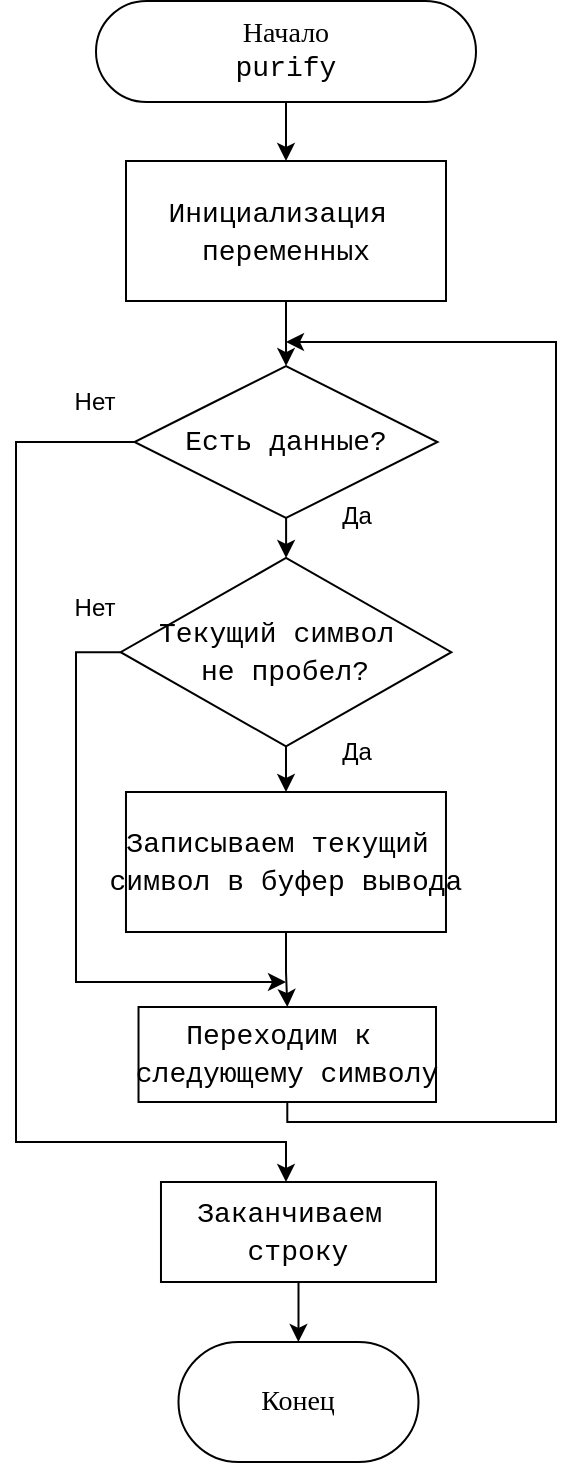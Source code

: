 <mxfile version="27.1.3">
  <diagram name="Страница — 1" id="QA3_rgYVUjgv32t3VOp6">
    <mxGraphModel dx="79" dy="916" grid="1" gridSize="10" guides="1" tooltips="1" connect="1" arrows="1" fold="1" page="1" pageScale="1" pageWidth="827" pageHeight="1169" math="0" shadow="0">
      <root>
        <mxCell id="0" />
        <mxCell id="1" parent="0" />
        <mxCell id="sS5tm8K0ARaZDzi4v3gG-77" style="edgeStyle=orthogonalEdgeStyle;rounded=0;orthogonalLoop=1;jettySize=auto;html=1;" parent="1" source="sS5tm8K0ARaZDzi4v3gG-75" target="sS5tm8K0ARaZDzi4v3gG-76" edge="1">
          <mxGeometry relative="1" as="geometry" />
        </mxCell>
        <mxCell id="sS5tm8K0ARaZDzi4v3gG-75" value="&lt;font style=&quot;background-color: light-dark(#ffffff, var(--ge-dark-color, #121212)); color: rgb(0, 0, 0);&quot;&gt;Начало&lt;/font&gt;&lt;div&gt;&lt;div style=&quot;font-family: Consolas, &amp;quot;Courier New&amp;quot;, monospace; line-height: 19px; white-space: pre;&quot;&gt;&lt;span&gt;&lt;font style=&quot;color: rgb(0, 0, 0);&quot;&gt;&lt;span&gt;purify&lt;/span&gt;&lt;/font&gt;&lt;/span&gt;&lt;/div&gt;&lt;/div&gt;" style="rounded=1;whiteSpace=wrap;html=1;arcSize=50;fontFamily=Consolas;fontSize=14;" parent="1" vertex="1">
          <mxGeometry x="1490" y="119.5" width="190" height="50.5" as="geometry" />
        </mxCell>
        <mxCell id="sS5tm8K0ARaZDzi4v3gG-79" style="edgeStyle=orthogonalEdgeStyle;rounded=0;orthogonalLoop=1;jettySize=auto;html=1;" parent="1" source="sS5tm8K0ARaZDzi4v3gG-76" target="sS5tm8K0ARaZDzi4v3gG-78" edge="1">
          <mxGeometry relative="1" as="geometry">
            <mxPoint x="1585" y="330" as="targetPoint" />
          </mxGeometry>
        </mxCell>
        <mxCell id="sS5tm8K0ARaZDzi4v3gG-76" value="&lt;div style=&quot;font-family: Consolas, &amp;quot;Courier New&amp;quot;, monospace; line-height: 19px; white-space: pre;&quot;&gt;&lt;div style=&quot;&quot;&gt;&lt;div style=&quot;line-height: 19px;&quot;&gt;&lt;div style=&quot;&quot;&gt;Инициализация &lt;/div&gt;&lt;div style=&quot;&quot;&gt;переменных&lt;/div&gt;&lt;/div&gt;&lt;/div&gt;&lt;/div&gt;" style="whiteSpace=wrap;html=1;fontSize=14;fontFamily=Consolas;rounded=1;arcSize=0;" parent="1" vertex="1">
          <mxGeometry x="1505" y="199.5" width="160" height="70" as="geometry" />
        </mxCell>
        <mxCell id="sS5tm8K0ARaZDzi4v3gG-84" style="edgeStyle=orthogonalEdgeStyle;rounded=0;orthogonalLoop=1;jettySize=auto;html=1;" parent="1" source="sS5tm8K0ARaZDzi4v3gG-78" target="sS5tm8K0ARaZDzi4v3gG-83" edge="1">
          <mxGeometry relative="1" as="geometry" />
        </mxCell>
        <mxCell id="sS5tm8K0ARaZDzi4v3gG-92" style="edgeStyle=orthogonalEdgeStyle;rounded=0;orthogonalLoop=1;jettySize=auto;html=1;" parent="1" source="sS5tm8K0ARaZDzi4v3gG-78" target="sS5tm8K0ARaZDzi4v3gG-95" edge="1">
          <mxGeometry relative="1" as="geometry">
            <mxPoint x="1585" y="680" as="targetPoint" />
            <Array as="points">
              <mxPoint x="1450" y="340" />
              <mxPoint x="1450" y="690" />
              <mxPoint x="1585" y="690" />
            </Array>
          </mxGeometry>
        </mxCell>
        <mxCell id="sS5tm8K0ARaZDzi4v3gG-78" value="&lt;div style=&quot;font-family: Consolas, &amp;quot;Courier New&amp;quot;, monospace; line-height: 19px; white-space: pre;&quot;&gt;&lt;div style=&quot;line-height: 19px;&quot;&gt;&lt;div style=&quot;line-height: 19px;&quot;&gt;&lt;div style=&quot;line-height: 19px;&quot;&gt;Есть данные?&lt;/div&gt;&lt;/div&gt;&lt;/div&gt;&lt;/div&gt;" style="rhombus;whiteSpace=wrap;html=1;rounded=1;strokeColor=default;align=center;verticalAlign=middle;arcSize=0;fontFamily=Consolas;fontSize=14;fontColor=default;fillColor=default;" parent="1" vertex="1">
          <mxGeometry x="1509.25" y="302" width="151.5" height="76" as="geometry" />
        </mxCell>
        <mxCell id="sS5tm8K0ARaZDzi4v3gG-94" style="edgeStyle=orthogonalEdgeStyle;rounded=0;orthogonalLoop=1;jettySize=auto;html=1;" parent="1" source="sS5tm8K0ARaZDzi4v3gG-80" target="sS5tm8K0ARaZDzi4v3gG-86" edge="1">
          <mxGeometry relative="1" as="geometry" />
        </mxCell>
        <mxCell id="sS5tm8K0ARaZDzi4v3gG-80" value="&lt;div style=&quot;font-family: Consolas, &amp;quot;Courier New&amp;quot;, monospace; line-height: 19px; white-space: pre;&quot;&gt;&lt;div style=&quot;&quot;&gt;&lt;div style=&quot;line-height: 19px;&quot;&gt;&lt;div style=&quot;&quot;&gt;&lt;div style=&quot;line-height: 19px;&quot;&gt;&lt;div style=&quot;&quot;&gt;Записываем текущий &lt;/div&gt;&lt;div style=&quot;&quot;&gt;символ в буфер вывода&lt;/div&gt;&lt;/div&gt;&lt;/div&gt;&lt;/div&gt;&lt;/div&gt;&lt;/div&gt;" style="whiteSpace=wrap;html=1;fontSize=14;fontFamily=Consolas;rounded=1;arcSize=0;" parent="1" vertex="1">
          <mxGeometry x="1504.99" y="515" width="160" height="70" as="geometry" />
        </mxCell>
        <mxCell id="sS5tm8K0ARaZDzi4v3gG-85" style="edgeStyle=orthogonalEdgeStyle;rounded=0;orthogonalLoop=1;jettySize=auto;html=1;" parent="1" source="sS5tm8K0ARaZDzi4v3gG-83" target="sS5tm8K0ARaZDzi4v3gG-80" edge="1">
          <mxGeometry relative="1" as="geometry" />
        </mxCell>
        <mxCell id="sS5tm8K0ARaZDzi4v3gG-98" style="edgeStyle=orthogonalEdgeStyle;rounded=0;orthogonalLoop=1;jettySize=auto;html=1;" parent="1" source="sS5tm8K0ARaZDzi4v3gG-83" edge="1">
          <mxGeometry relative="1" as="geometry">
            <mxPoint x="1585.005" y="610" as="targetPoint" />
            <Array as="points">
              <mxPoint x="1480" y="445" />
              <mxPoint x="1480" y="610" />
            </Array>
          </mxGeometry>
        </mxCell>
        <mxCell id="sS5tm8K0ARaZDzi4v3gG-83" value="&lt;div style=&quot;font-family: Consolas, &amp;quot;Courier New&amp;quot;, monospace; line-height: 19px; white-space: pre;&quot;&gt;&lt;div style=&quot;line-height: 19px;&quot;&gt;&lt;div style=&quot;line-height: 19px;&quot;&gt;&lt;div style=&quot;line-height: 19px;&quot;&gt;&lt;div style=&quot;line-height: 19px;&quot;&gt;Текущий символ &lt;/div&gt;&lt;div style=&quot;line-height: 19px;&quot;&gt;не пробел?&lt;/div&gt;&lt;/div&gt;&lt;/div&gt;&lt;/div&gt;&lt;/div&gt;" style="rhombus;whiteSpace=wrap;html=1;rounded=1;strokeColor=default;align=center;verticalAlign=middle;arcSize=0;fontFamily=Consolas;fontSize=14;fontColor=default;fillColor=default;" parent="1" vertex="1">
          <mxGeometry x="1502.32" y="398" width="165.37" height="94.2" as="geometry" />
        </mxCell>
        <mxCell id="sS5tm8K0ARaZDzi4v3gG-97" style="edgeStyle=orthogonalEdgeStyle;rounded=0;orthogonalLoop=1;jettySize=auto;html=1;" parent="1" source="sS5tm8K0ARaZDzi4v3gG-86" edge="1">
          <mxGeometry relative="1" as="geometry">
            <mxPoint x="1584.995" y="290" as="targetPoint" />
            <Array as="points">
              <mxPoint x="1585" y="680" />
              <mxPoint x="1720" y="680" />
              <mxPoint x="1720" y="290" />
            </Array>
          </mxGeometry>
        </mxCell>
        <mxCell id="sS5tm8K0ARaZDzi4v3gG-86" value="&lt;div style=&quot;font-family: Consolas, &amp;quot;Courier New&amp;quot;, monospace; line-height: 19px; white-space: pre;&quot;&gt;&lt;div style=&quot;&quot;&gt;&lt;div style=&quot;line-height: 19px;&quot;&gt;&lt;div style=&quot;&quot;&gt;&lt;div style=&quot;line-height: 19px;&quot;&gt;&lt;div style=&quot;&quot;&gt;&lt;div style=&quot;line-height: 19px;&quot;&gt;Переходим к &lt;/div&gt;&lt;div style=&quot;line-height: 19px;&quot;&gt;следующему символу&lt;/div&gt;&lt;/div&gt;&lt;/div&gt;&lt;/div&gt;&lt;/div&gt;&lt;/div&gt;&lt;/div&gt;" style="whiteSpace=wrap;html=1;fontSize=14;fontFamily=Consolas;rounded=1;arcSize=0;" parent="1" vertex="1">
          <mxGeometry x="1511.26" y="622.5" width="148.74" height="47.5" as="geometry" />
        </mxCell>
        <mxCell id="sS5tm8K0ARaZDzi4v3gG-88" value="Нет" style="text;html=1;align=center;verticalAlign=middle;resizable=0;points=[];autosize=1;strokeColor=none;fillColor=none;" parent="1" vertex="1">
          <mxGeometry x="1469.25" y="305" width="40" height="30" as="geometry" />
        </mxCell>
        <mxCell id="sS5tm8K0ARaZDzi4v3gG-89" value="Да" style="text;html=1;align=center;verticalAlign=middle;resizable=0;points=[];autosize=1;strokeColor=none;fillColor=none;" parent="1" vertex="1">
          <mxGeometry x="1600" y="362" width="40" height="30" as="geometry" />
        </mxCell>
        <mxCell id="sS5tm8K0ARaZDzi4v3gG-90" value="Нет" style="text;html=1;align=center;verticalAlign=middle;resizable=0;points=[];autosize=1;strokeColor=none;fillColor=none;" parent="1" vertex="1">
          <mxGeometry x="1469.25" y="408" width="40" height="30" as="geometry" />
        </mxCell>
        <mxCell id="sS5tm8K0ARaZDzi4v3gG-91" value="Да" style="text;html=1;align=center;verticalAlign=middle;resizable=0;points=[];autosize=1;strokeColor=none;fillColor=none;" parent="1" vertex="1">
          <mxGeometry x="1600" y="480" width="40" height="30" as="geometry" />
        </mxCell>
        <mxCell id="btmmllElNtWMUzMRz_SL-2" value="" style="edgeStyle=orthogonalEdgeStyle;rounded=0;orthogonalLoop=1;jettySize=auto;html=1;" parent="1" source="sS5tm8K0ARaZDzi4v3gG-95" target="btmmllElNtWMUzMRz_SL-1" edge="1">
          <mxGeometry relative="1" as="geometry" />
        </mxCell>
        <mxCell id="sS5tm8K0ARaZDzi4v3gG-95" value="&lt;div style=&quot;font-family: Consolas, &amp;quot;Courier New&amp;quot;, monospace; line-height: 19px; white-space: pre;&quot;&gt;Заканчиваем &lt;/div&gt;&lt;div style=&quot;font-family: Consolas, &amp;quot;Courier New&amp;quot;, monospace; line-height: 19px; white-space: pre;&quot;&gt;строку&lt;/div&gt;" style="whiteSpace=wrap;html=1;fontSize=14;fontFamily=Consolas;rounded=1;arcSize=0;" parent="1" vertex="1">
          <mxGeometry x="1522.49" y="710" width="137.51" height="50" as="geometry" />
        </mxCell>
        <mxCell id="btmmllElNtWMUzMRz_SL-1" value="Конец" style="whiteSpace=wrap;html=1;fontSize=14;fontFamily=Consolas;rounded=1;arcSize=50;" parent="1" vertex="1">
          <mxGeometry x="1531.245" y="790" width="120" height="60" as="geometry" />
        </mxCell>
      </root>
    </mxGraphModel>
  </diagram>
</mxfile>
